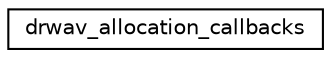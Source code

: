 digraph "Graphical Class Hierarchy"
{
 // LATEX_PDF_SIZE
  edge [fontname="Helvetica",fontsize="10",labelfontname="Helvetica",labelfontsize="10"];
  node [fontname="Helvetica",fontsize="10",shape=record];
  rankdir="LR";
  Node0 [label="drwav_allocation_callbacks",height=0.2,width=0.4,color="black", fillcolor="white", style="filled",URL="$structdrwav__allocation__callbacks.html",tooltip=" "];
}
